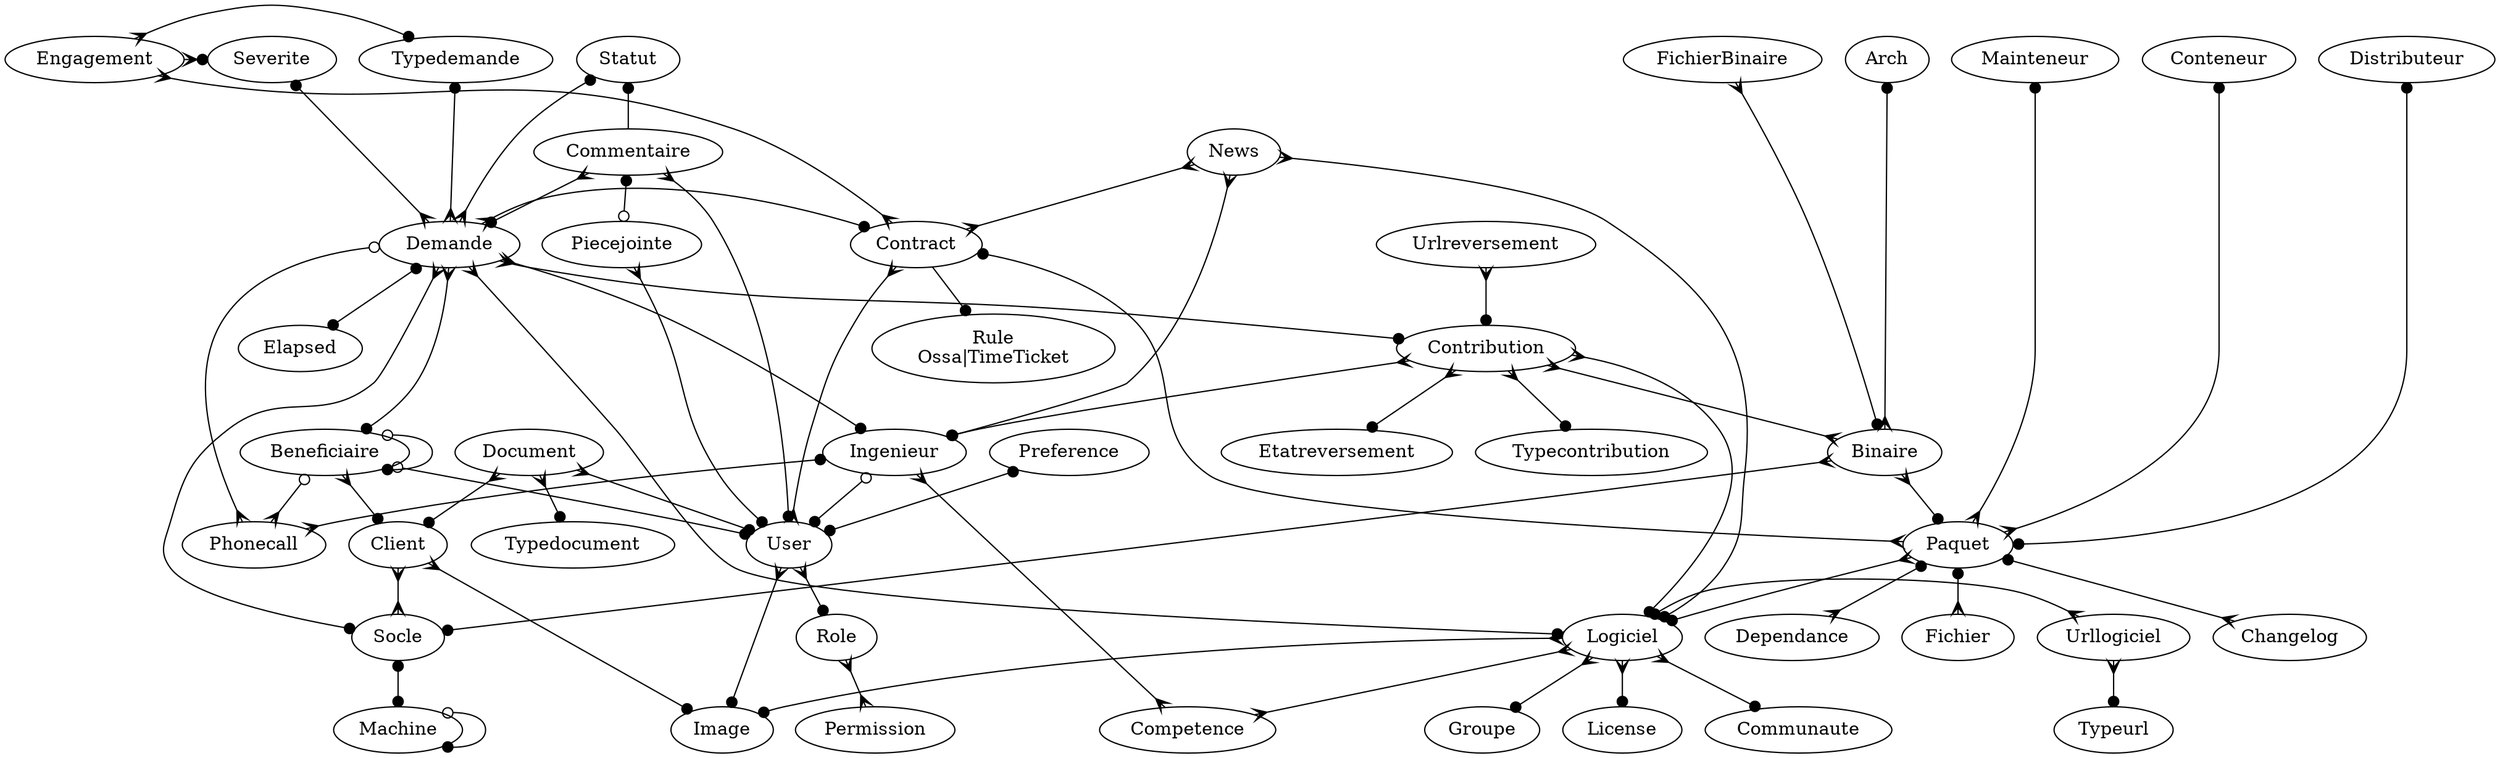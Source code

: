 digraph x {

//rotate=90;

{rank=min; Distributeur Mainteneur Conteneur }
{rank=min; Typedemande Severite Engagement } 
{rank=min; Arch FichierBinaire Statut }
{rank=same; Contract Demande }
{rank=same; Beneficiaire Ingenieur }
{rank=same; Logiciel Urllogiciel }

Rule [label="Rule\nOssa|TimeTicket"]

Binaire -> Paquet [arrowhead=dot,arrowtail=crow,dir=both]
Binaire -> Socle [arrowhead=dot,dir=both,arrowtail=crow]
Binaire -> Arch [arrowhead=dot,dir=both,arrowtail=crow]
Binaire -> FichierBinaire [arrowhead=crow,dir=both,arrowtail=dot]

Beneficiaire -> User [arrowhead=dot,arrowtail=odot,dir=both]
Beneficiaire -> Phonecall [arrowhead=crow,arrowtail=odot,dir=both]
Beneficiaire -> Client [arrowhead=dot,dir=both,arrowtail=crow]
Beneficiaire -> Beneficiaire [arrowhead=dot,arrowtail=odot,dir=both]

Client -> Image [arrowhead=dot,dir=both,arrowtail=crow]
Client -> Socle [arrowhead=crow,dir=both,arrowtail=crow]

Commentaire -> Demande [arrowhead=dot,dir=both,arrowtail=crow]
Commentaire -> User [arrowhead=dot,dir=both,arrowtail=crow]
Commentaire -> Piecejointe [arrowhead=odot,dir=both,arrowtail=dot]
Commentaire -> Statut [arrowhead=dot]

Contract -> User [arrowhead=crow,dir=both,arrowtail=crow]
Contract -> Engagement [arrowhead=crow,arrowtail=crow,dir=both]
Contract -> Rule [arrowhead=dot,arrowtail=crow]

User -> Image [arrowhead=dot,dir=both,arrowtail=crow]
User -> Role [arrowhead=dot,arrowtail=crow,dir=both]
Ingenieur -> Competence [arrowhead=crow,arrowtail=crow,dir=both]
Ingenieur -> User [arrowhead=dot,arrowtail=odot,dir=both]
Ingenieur -> Phonecall [arrowhead=crow,dir=both,arrowtail=dot]

Logiciel -> Competence [arrowhead=crow,arrowtail=crow,dir=both]
Logiciel -> License [arrowhead=dot,dir=both,arrowtail=crow]
Logiciel -> Communaute [arrowhead=dot,dir=both,arrowtail=crow]
Logiciel -> Groupe [arrowhead=dot,dir=both,arrowtail=crow]
Logiciel -> Image [arrowhead=dot,dir=both,arrowtail=crow]


News -> Ingenieur [arrowhead=dot,dir=both,arrowtail=crow]
News -> Contract [arrowhead=crow,dir=both,arrowtail=crow]
News -> Logiciel [arrowhead=dot,dir=both,arrowtail=crow]

Demande -> Typedemande [arrowhead=dot,dir=both,arrowtail=crow]
Demande -> Elapsed [arrowhead=dot,dir=both,arrowtail=dot]
Demande -> Logiciel [arrowhead=dot,dir=both,arrowtail=crow]
Demande -> Severite [arrowhead=dot,dir=both,arrowtail=crow]
Demande -> Beneficiaire [arrowhead=dot,dir=both,arrowtail=crow]
Demande -> Socle [arrowhead=dot,dir=both,arrowtail=crow]
Demande -> Contribution [arrowhead=dot,dir=both,arrowtail=crow]
Demande -> Contract [arrowhead=dot,dir=both,arrowtail=crow]
Demande -> Statut [arrowhead=dot,dir=both,arrowtail=crow]
Demande -> Ingenieur [arrowhead=dot,dir=both,arrowtail=crow]
Demande -> Phonecall [arrowhead=crow,arrowtail=odot,dir=both]

Paquet -> Logiciel [arrowhead=dot,dir=both,arrowtail=crow]
Paquet -> Fichier [arrowhead=crow,dir=both,arrowtail=dot]
Paquet -> Contract [arrowhead=dot,dir=both,arrowtail=crow]
Paquet -> Changelog [arrowhead=crow,dir=both,arrowtail=dot]
Paquet -> Distributeur [arrowhead=dot,dir=both,arrowtail=dot]
Paquet -> Dependance [arrowhead=crow,dir=both,arrowtail=dot]
Paquet -> Mainteneur [arrowhead=dot,dir=both,arrowtail=crow]
Paquet -> Conteneur [arrowhead=dot,dir=both,arrowtail=crow]
Preference -> User [arrowhead=dot,arrowtail=dot,dir=both]
Socle -> Machine [arrowhead=dot,dir=both,arrowtail=dot]
Machine -> Machine [arrowhead=dot,dir=both,arrowtail=odot]
Urllogiciel -> Logiciel [arrowhead=dot,dir=both,arrowtail=crow]
Urllogiciel -> Typeurl [arrowhead=dot,dir=both,arrowtail=crow]
Engagement -> Severite [arrowhead=dot,dir=both,arrowtail=crow]
Engagement -> Typedemande [arrowhead=dot,dir=both,arrowtail=crow]
Role -> Permission [arrowhead=crow,arrowtail=crow,dir=both]
Contribution -> Binaire [arrowhead=crow,arrowtail=crow,dir=both]
Urlreversement -> Contribution [arrowhead=dot,dir=both,arrowtail=crow]

Contribution -> Etatreversement [arrowhead=dot,dir=both,arrowtail=crow]
Contribution -> Typecontribution [arrowhead=dot,dir=both,arrowtail=crow]
Contribution -> Logiciel [arrowhead=dot,dir=both,arrowtail=crow]
Contribution -> Ingenieur [arrowhead=dot,dir=both,arrowtail=crow]
Piecejointe -> User [arrowtail=crow,dir=both,arrowhead=dot]
Document -> Client [arrowhead=dot,dir=both,arrowtail=crow]
Document -> Typedocument [arrowhead=dot,dir=both,arrowtail=crow]
Document -> User [arrowhead=dot,dir=both,arrowtail=crow]


}
